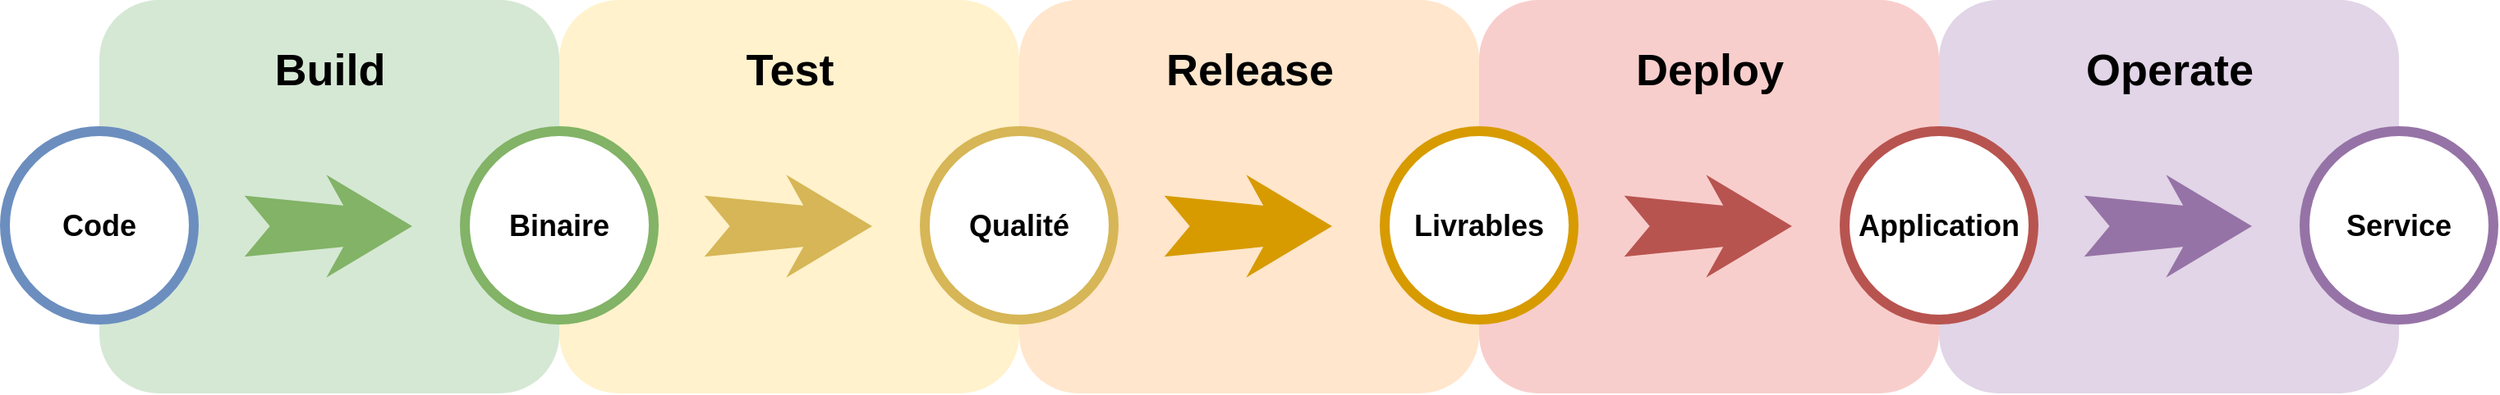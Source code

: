 <mxfile version="17.2.4" type="device" pages="2"><diagram name="pipeline" id="GxlhTrePMT0i2emklC80"><mxGraphModel dx="1350" dy="2144" grid="1" gridSize="10" guides="1" tooltips="1" connect="1" arrows="1" fold="1" page="1" pageScale="1.5" pageWidth="1169" pageHeight="826" background="#ffffff" math="0" shadow="0"><root><mxCell id="sU9KT1d8IJNA9rDZBwMd-0"/><mxCell id="QXfv7a0cR9f6kmZTeiy9-0" value="Couche non nommée" parent="sU9KT1d8IJNA9rDZBwMd-0" visible="0"/><mxCell id="QXfv7a0cR9f6kmZTeiy9-1" value="Monitor" style="whiteSpace=wrap;html=1;rounded=1;shadow=0;strokeWidth=8;fontSize=27;align=center;fillColor=#dae8fc;strokeColor=none;fontStyle=1;verticalAlign=top;spacingTop=20;" parent="QXfv7a0cR9f6kmZTeiy9-0" vertex="1"><mxGeometry x="1627.5" y="-660" width="280" height="240" as="geometry"/></mxCell><mxCell id="QXfv7a0cR9f6kmZTeiy9-2" value="" style="html=1;shadow=0;dashed=0;align=center;verticalAlign=middle;shape=mxgraph.arrows2.stylisedArrow;dy=0.6;dx=40;notch=15;feather=0.4;rounded=0;strokeWidth=1;fontSize=27;strokeColor=#6c8ebf;fillColor=#6C8EBF;" parent="QXfv7a0cR9f6kmZTeiy9-0" vertex="1"><mxGeometry x="1717" y="-552" width="100" height="60" as="geometry"/></mxCell><mxCell id="QXfv7a0cR9f6kmZTeiy9-3" value="Métriques" style="ellipse;whiteSpace=wrap;html=1;rounded=0;shadow=0;strokeWidth=6;fontSize=18;align=center;fillColor=default;strokeColor=#6c8ebf;fontStyle=1" parent="QXfv7a0cR9f6kmZTeiy9-0" vertex="1"><mxGeometry x="1850" y="-580" width="115" height="115" as="geometry"/></mxCell><mxCell id="sU9KT1d8IJNA9rDZBwMd-1" parent="sU9KT1d8IJNA9rDZBwMd-0"/><mxCell id="PzLIiWypvZCObp1dCSRY-1" value="Build" style="whiteSpace=wrap;html=1;rounded=1;shadow=0;strokeWidth=8;fontSize=27;align=center;fillColor=#d5e8d4;strokeColor=none;fontStyle=1;verticalAlign=top;spacingTop=20;" parent="sU9KT1d8IJNA9rDZBwMd-1" vertex="1"><mxGeometry x="227.5" y="-660" width="280" height="240" as="geometry"/></mxCell><mxCell id="PzLIiWypvZCObp1dCSRY-2" value="Test" style="whiteSpace=wrap;html=1;rounded=1;shadow=0;strokeWidth=8;fontSize=27;align=center;fillColor=#fff2cc;strokeColor=none;fontStyle=1;verticalAlign=top;spacingTop=20;" parent="sU9KT1d8IJNA9rDZBwMd-1" vertex="1"><mxGeometry x="507.5" y="-660" width="280" height="240" as="geometry"/></mxCell><mxCell id="PzLIiWypvZCObp1dCSRY-3" value="Release" style="whiteSpace=wrap;html=1;rounded=1;shadow=0;strokeWidth=8;fontSize=27;align=center;fillColor=#ffe6cc;strokeColor=none;fontStyle=1;verticalAlign=top;spacingTop=20;" parent="sU9KT1d8IJNA9rDZBwMd-1" vertex="1"><mxGeometry x="787.5" y="-660" width="280" height="240" as="geometry"/></mxCell><mxCell id="PzLIiWypvZCObp1dCSRY-4" value="Deploy" style="whiteSpace=wrap;html=1;rounded=1;shadow=0;strokeWidth=8;fontSize=27;align=center;fillColor=#f8cecc;strokeColor=none;fontStyle=1;verticalAlign=top;spacingTop=20;" parent="sU9KT1d8IJNA9rDZBwMd-1" vertex="1"><mxGeometry x="1067.5" y="-660" width="280" height="240" as="geometry"/></mxCell><mxCell id="PzLIiWypvZCObp1dCSRY-5" value="Operate" style="whiteSpace=wrap;html=1;rounded=1;shadow=0;strokeWidth=8;fontSize=27;align=center;fillColor=#e1d5e7;strokeColor=none;fontStyle=1;verticalAlign=top;spacingTop=20;" parent="sU9KT1d8IJNA9rDZBwMd-1" vertex="1"><mxGeometry x="1347.5" y="-660" width="280" height="240" as="geometry"/></mxCell><mxCell id="PzLIiWypvZCObp1dCSRY-6" value="Code" style="ellipse;whiteSpace=wrap;html=1;rounded=0;shadow=0;strokeWidth=6;fontSize=18;align=center;fillColor=#ffffff;strokeColor=#6c8ebf;fontStyle=1" parent="sU9KT1d8IJNA9rDZBwMd-1" vertex="1"><mxGeometry x="170" y="-580" width="115" height="115" as="geometry"/></mxCell><mxCell id="PzLIiWypvZCObp1dCSRY-7" value="" style="html=1;shadow=0;dashed=0;align=center;verticalAlign=middle;shape=mxgraph.arrows2.stylisedArrow;dy=0.6;dx=40;notch=15;feather=0.4;rounded=0;strokeWidth=1;fontSize=27;strokeColor=#82b366;fillColor=#82B366;" parent="sU9KT1d8IJNA9rDZBwMd-1" vertex="1"><mxGeometry x="317" y="-552" width="100" height="60" as="geometry"/></mxCell><mxCell id="PzLIiWypvZCObp1dCSRY-8" value="Binaire" style="ellipse;whiteSpace=wrap;html=1;rounded=0;shadow=0;strokeWidth=6;fontSize=18;align=center;fillColor=#ffffff;strokeColor=#82b366;fontStyle=1" parent="sU9KT1d8IJNA9rDZBwMd-1" vertex="1"><mxGeometry x="450" y="-580" width="115" height="115" as="geometry"/></mxCell><mxCell id="PzLIiWypvZCObp1dCSRY-9" value="" style="html=1;shadow=0;dashed=0;align=center;verticalAlign=middle;shape=mxgraph.arrows2.stylisedArrow;dy=0.6;dx=40;notch=15;feather=0.4;rounded=0;strokeWidth=1;fontSize=27;strokeColor=#d6b656;fillColor=#D6B656;" parent="sU9KT1d8IJNA9rDZBwMd-1" vertex="1"><mxGeometry x="597" y="-552" width="100" height="60" as="geometry"/></mxCell><mxCell id="PzLIiWypvZCObp1dCSRY-10" value="Qualité" style="ellipse;whiteSpace=wrap;html=1;rounded=0;shadow=0;strokeWidth=6;fontSize=18;align=center;fillColor=#ffffff;strokeColor=#d6b656;fontStyle=1" parent="sU9KT1d8IJNA9rDZBwMd-1" vertex="1"><mxGeometry x="730" y="-580" width="115" height="115" as="geometry"/></mxCell><mxCell id="PzLIiWypvZCObp1dCSRY-11" value="" style="html=1;shadow=0;dashed=0;align=center;verticalAlign=middle;shape=mxgraph.arrows2.stylisedArrow;dy=0.6;dx=40;notch=15;feather=0.4;rounded=0;strokeWidth=1;fontSize=27;strokeColor=#d79b00;fillColor=#D79B00;" parent="sU9KT1d8IJNA9rDZBwMd-1" vertex="1"><mxGeometry x="877" y="-552" width="100" height="60" as="geometry"/></mxCell><mxCell id="PzLIiWypvZCObp1dCSRY-12" value="Livrables" style="ellipse;whiteSpace=wrap;html=1;rounded=0;shadow=0;strokeWidth=6;fontSize=18;align=center;fillColor=#ffffff;strokeColor=#d79b00;fontStyle=1" parent="sU9KT1d8IJNA9rDZBwMd-1" vertex="1"><mxGeometry x="1010" y="-580" width="115" height="115" as="geometry"/></mxCell><mxCell id="PzLIiWypvZCObp1dCSRY-13" value="" style="html=1;shadow=0;dashed=0;align=center;verticalAlign=middle;shape=mxgraph.arrows2.stylisedArrow;dy=0.6;dx=40;notch=15;feather=0.4;rounded=0;strokeWidth=1;fontSize=27;strokeColor=#b85450;fillColor=#B85450;" parent="sU9KT1d8IJNA9rDZBwMd-1" vertex="1"><mxGeometry x="1157" y="-552" width="100" height="60" as="geometry"/></mxCell><mxCell id="PzLIiWypvZCObp1dCSRY-14" value="" style="html=1;shadow=0;dashed=0;align=center;verticalAlign=middle;shape=mxgraph.arrows2.stylisedArrow;dy=0.6;dx=40;notch=15;feather=0.4;rounded=0;strokeWidth=1;fontSize=27;strokeColor=#9673a6;fillColor=#9673A6;" parent="sU9KT1d8IJNA9rDZBwMd-1" vertex="1"><mxGeometry x="1437" y="-552" width="100" height="60" as="geometry"/></mxCell><mxCell id="PzLIiWypvZCObp1dCSRY-15" value="Service" style="ellipse;whiteSpace=wrap;html=1;rounded=0;shadow=0;strokeWidth=6;fontSize=18;align=center;fillColor=#ffffff;strokeColor=#9673a6;fontStyle=1" parent="sU9KT1d8IJNA9rDZBwMd-1" vertex="1"><mxGeometry x="1570" y="-580" width="115" height="115" as="geometry"/></mxCell><mxCell id="PzLIiWypvZCObp1dCSRY-16" value="Application" style="ellipse;whiteSpace=wrap;html=1;rounded=0;shadow=0;strokeWidth=6;fontSize=18;align=center;fillColor=#ffffff;strokeColor=#b85450;fontStyle=1" parent="sU9KT1d8IJNA9rDZBwMd-1" vertex="1"><mxGeometry x="1290" y="-580" width="115" height="115" as="geometry"/></mxCell></root></mxGraphModel></diagram><diagram name="cicd" id="12e1b939-464a-85fe-373e-61e167be1490"><mxGraphModel dx="1350" dy="905" grid="1" gridSize="10" guides="1" tooltips="1" connect="1" arrows="1" fold="1" page="1" pageScale="1.5" pageWidth="1169" pageHeight="826" background="#ffffff" math="0" shadow="0"><root><mxCell id="0"/><mxCell id="_pMvJJJEyCEcEPXtMMf0-126" value="cd" parent="0"/><mxCell id="_pMvJJJEyCEcEPXtMMf0-129" value="Release" style="whiteSpace=wrap;html=1;rounded=1;shadow=0;strokeWidth=8;fontSize=27;align=center;fillColor=#ffe6cc;strokeColor=none;fontStyle=1;verticalAlign=top;spacingTop=20;" parent="_pMvJJJEyCEcEPXtMMf0-126" vertex="1"><mxGeometry x="747" y="460" width="280" height="720" as="geometry"/></mxCell><mxCell id="tJbnmvKCuD47Bea1Zzkg-51" value="cd-2" parent="0"/><mxCell id="tJbnmvKCuD47Bea1Zzkg-52" value="Release" style="whiteSpace=wrap;html=1;rounded=1;shadow=0;strokeWidth=8;fontSize=27;align=center;fillColor=#ffe6cc;strokeColor=none;fontStyle=1;verticalAlign=top;spacingTop=20;" parent="tJbnmvKCuD47Bea1Zzkg-51" vertex="1"><mxGeometry x="747" y="460" width="280" height="720" as="geometry"/></mxCell><mxCell id="tJbnmvKCuD47Bea1Zzkg-66" value="Release" style="whiteSpace=wrap;html=1;rounded=1;shadow=0;strokeWidth=8;fontSize=27;align=center;fillColor=#ffe6cc;strokeColor=none;fontStyle=1;verticalAlign=top;spacingTop=20;" parent="tJbnmvKCuD47Bea1Zzkg-51" vertex="1"><mxGeometry x="747" y="460" width="280" height="720" as="geometry"/></mxCell><mxCell id="tJbnmvKCuD47Bea1Zzkg-69" value="Deploy" style="whiteSpace=wrap;html=1;rounded=1;shadow=0;strokeWidth=8;fontSize=27;align=center;fillColor=#f8cecc;strokeColor=none;fontStyle=1;verticalAlign=top;spacingTop=20;" parent="tJbnmvKCuD47Bea1Zzkg-51" vertex="1"><mxGeometry x="1027" y="460" width="280" height="720" as="geometry"/></mxCell><mxCell id="tJbnmvKCuD47Bea1Zzkg-56" value="cd-3" parent="0"/><mxCell id="tJbnmvKCuD47Bea1Zzkg-73" value="Operate" style="whiteSpace=wrap;html=1;rounded=1;shadow=0;strokeWidth=8;fontSize=27;align=center;fillColor=#e1d5e7;strokeColor=none;fontStyle=1;verticalAlign=top;spacingTop=20;" parent="tJbnmvKCuD47Bea1Zzkg-56" vertex="1"><mxGeometry x="1307" y="460" width="280" height="720" as="geometry"/></mxCell><mxCell id="tJbnmvKCuD47Bea1Zzkg-74" value="cd-back-white" parent="0"/><mxCell id="tJbnmvKCuD47Bea1Zzkg-75" value="Release" style="whiteSpace=wrap;html=1;rounded=1;shadow=0;strokeWidth=8;fontSize=27;align=center;fillColor=#ffe6cc;strokeColor=none;fontStyle=1;verticalAlign=top;spacingTop=20;" parent="tJbnmvKCuD47Bea1Zzkg-74" vertex="1"><mxGeometry x="747" y="460" width="280" height="720" as="geometry"/></mxCell><mxCell id="tJbnmvKCuD47Bea1Zzkg-76" value="&lt;span style=&quot;font-family: &amp;#34;helvetica&amp;#34; , &amp;#34;arial&amp;#34; , sans-serif ; font-size: 0px ; font-weight: 400 ; white-space: nowrap ; background-color: rgb(248 , 249 , 250)&quot;&gt;&lt;br&gt;&lt;/span&gt;" style="rounded=1;whiteSpace=wrap;html=1;fontSize=27;shadow=0;fontStyle=1;verticalAlign=top;strokeWidth=8;spacingTop=20;horizontal=0;strokeColor=none;opacity=40;" parent="tJbnmvKCuD47Bea1Zzkg-74" vertex="1"><mxGeometry x="6" y="970" width="1871" height="180" as="geometry"/></mxCell><mxCell id="tJbnmvKCuD47Bea1Zzkg-77" value="&lt;span style=&quot;font-family: &amp;#34;helvetica&amp;#34; , &amp;#34;arial&amp;#34; , sans-serif ; font-size: 0px ; font-weight: 400 ; white-space: nowrap ; background-color: rgb(248 , 249 , 250)&quot;&gt;&lt;br&gt;&lt;/span&gt;" style="rounded=1;whiteSpace=wrap;html=1;fontSize=27;shadow=0;fontStyle=1;verticalAlign=top;strokeWidth=8;spacingTop=20;horizontal=0;strokeColor=none;opacity=40;" parent="tJbnmvKCuD47Bea1Zzkg-74" vertex="1"><mxGeometry x="6" y="760" width="1871" height="180" as="geometry"/></mxCell><mxCell id="tJbnmvKCuD47Bea1Zzkg-78" value="" style="rounded=1;whiteSpace=wrap;html=1;fontSize=27;shadow=0;fontStyle=1;verticalAlign=top;strokeWidth=8;spacingTop=20;horizontal=0;strokeColor=none;opacity=40;" parent="tJbnmvKCuD47Bea1Zzkg-74" vertex="1"><mxGeometry x="10" y="550" width="1871" height="180" as="geometry"/></mxCell><mxCell id="_pMvJJJEyCEcEPXtMMf0-50" value="delivery" parent="0"/><mxCell id="tJbnmvKCuD47Bea1Zzkg-84" value="Continious Delivery" style="rounded=1;whiteSpace=wrap;html=1;fontSize=27;shadow=0;fontStyle=1;verticalAlign=top;strokeWidth=8;spacingTop=20;horizontal=0;strokeColor=none;opacity=40;fillColor=none;" parent="_pMvJJJEyCEcEPXtMMf0-50" vertex="1"><mxGeometry x="10" y="550" width="1871" height="180" as="geometry"/></mxCell><mxCell id="_pMvJJJEyCEcEPXtMMf0-55" value="Binaire" style="ellipse;whiteSpace=wrap;html=1;rounded=0;shadow=0;strokeWidth=6;fontSize=18;align=center;fillColor=default;strokeColor=#82b366;fontStyle=1" parent="_pMvJJJEyCEcEPXtMMf0-50" vertex="1"><mxGeometry x="690" y="582" width="115" height="115" as="geometry"/></mxCell><mxCell id="_pMvJJJEyCEcEPXtMMf0-58" value="" style="html=1;shadow=0;dashed=0;align=center;verticalAlign=middle;shape=mxgraph.arrows2.stylisedArrow;dy=0.6;dx=40;notch=15;feather=0.4;rounded=0;strokeWidth=1;fontSize=27;strokeColor=#d79b00;fillColor=#D79B00;" parent="_pMvJJJEyCEcEPXtMMf0-50" vertex="1"><mxGeometry x="836.5" y="610" width="100" height="60" as="geometry"/></mxCell><mxCell id="_pMvJJJEyCEcEPXtMMf0-59" value="Livrables" style="ellipse;whiteSpace=wrap;html=1;rounded=0;shadow=0;strokeWidth=6;fontSize=18;align=center;fillColor=#ffffff;strokeColor=#d79b00;fontStyle=1" parent="_pMvJJJEyCEcEPXtMMf0-50" vertex="1"><mxGeometry x="969.5" y="582" width="115" height="115" as="geometry"/></mxCell><mxCell id="_pMvJJJEyCEcEPXtMMf0-87" value="deployment" parent="0"/><mxCell id="tJbnmvKCuD47Bea1Zzkg-86" value="Continious Deployment&lt;span style=&quot;font-family: &amp;#34;helvetica&amp;#34; , &amp;#34;arial&amp;#34; , sans-serif ; font-size: 0px ; font-weight: 400 ; white-space: nowrap ; background-color: rgb(248 , 249 , 250)&quot;&gt;&lt;br&gt;&lt;/span&gt;" style="rounded=1;whiteSpace=wrap;html=1;fontSize=27;shadow=0;fontStyle=1;verticalAlign=top;strokeWidth=8;spacingTop=20;horizontal=0;strokeColor=none;opacity=40;fillColor=none;" parent="_pMvJJJEyCEcEPXtMMf0-87" vertex="1"><mxGeometry x="6" y="760" width="1871" height="180" as="geometry"/></mxCell><mxCell id="tJbnmvKCuD47Bea1Zzkg-33" value="" style="html=1;shadow=0;dashed=0;align=center;verticalAlign=middle;shape=mxgraph.arrows2.stylisedArrow;dy=0.6;dx=40;notch=15;feather=0.4;rounded=0;strokeWidth=1;fontSize=27;strokeColor=#b85450;fillColor=none;" parent="_pMvJJJEyCEcEPXtMMf0-87" vertex="1"><mxGeometry x="1116.5" y="610" width="100" height="60" as="geometry"/></mxCell><mxCell id="tJbnmvKCuD47Bea1Zzkg-36" value="Application" style="ellipse;whiteSpace=wrap;html=1;rounded=0;shadow=0;strokeWidth=6;fontSize=18;align=center;fillColor=default;strokeColor=#b85450;fontStyle=1" parent="_pMvJJJEyCEcEPXtMMf0-87" vertex="1"><mxGeometry x="1249.5" y="582.5" width="115" height="115" as="geometry"/></mxCell><mxCell id="_pMvJJJEyCEcEPXtMMf0-91" value="Binaire" style="ellipse;whiteSpace=wrap;html=1;rounded=0;shadow=0;strokeWidth=6;fontSize=18;align=center;fillColor=default;strokeColor=#82b366;fontStyle=1" parent="_pMvJJJEyCEcEPXtMMf0-87" vertex="1"><mxGeometry x="690" y="792.5" width="115" height="115" as="geometry"/></mxCell><mxCell id="_pMvJJJEyCEcEPXtMMf0-94" value="" style="html=1;shadow=0;dashed=0;align=center;verticalAlign=middle;shape=mxgraph.arrows2.stylisedArrow;dy=0.6;dx=40;notch=15;feather=0.4;rounded=0;strokeWidth=1;fontSize=27;strokeColor=#d79b00;fillColor=#D79B00;" parent="_pMvJJJEyCEcEPXtMMf0-87" vertex="1"><mxGeometry x="836.5" y="820.5" width="100" height="60" as="geometry"/></mxCell><mxCell id="_pMvJJJEyCEcEPXtMMf0-95" value="&lt;span style=&quot;color: rgb(0, 0, 0); font-family: helvetica; font-size: 18px; font-style: normal; font-weight: 700; letter-spacing: normal; text-align: center; text-indent: 0px; text-transform: none; word-spacing: 0px; background-color: rgb(248, 249, 250); display: inline; float: none;&quot;&gt;Livrables&lt;/span&gt;" style="ellipse;whiteSpace=wrap;html=1;rounded=0;shadow=0;strokeWidth=6;fontSize=18;align=center;fillColor=#ffffff;strokeColor=#d79b00;fontStyle=1" parent="_pMvJJJEyCEcEPXtMMf0-87" vertex="1"><mxGeometry x="969.5" y="792.5" width="115" height="115" as="geometry"/></mxCell><mxCell id="_pMvJJJEyCEcEPXtMMf0-96" value="" style="html=1;shadow=0;dashed=0;align=center;verticalAlign=middle;shape=mxgraph.arrows2.stylisedArrow;dy=0.6;dx=40;notch=15;feather=0.4;rounded=0;strokeWidth=1;fontSize=27;strokeColor=#b85450;fillColor=#B85450;" parent="_pMvJJJEyCEcEPXtMMf0-87" vertex="1"><mxGeometry x="1116.5" y="820.5" width="100" height="60" as="geometry"/></mxCell><mxCell id="_pMvJJJEyCEcEPXtMMf0-98" value="Application" style="ellipse;whiteSpace=wrap;html=1;rounded=0;shadow=0;strokeWidth=6;fontSize=18;align=center;fillColor=#ffffff;strokeColor=#b85450;fontStyle=1" parent="_pMvJJJEyCEcEPXtMMf0-87" vertex="1"><mxGeometry x="1249.5" y="792.5" width="115" height="115" as="geometry"/></mxCell><mxCell id="_pMvJJJEyCEcEPXtMMf0-112" value="development" parent="0"/><mxCell id="tJbnmvKCuD47Bea1Zzkg-90" value="Continious Developpement&lt;span style=&quot;font-family: &amp;#34;helvetica&amp;#34; , &amp;#34;arial&amp;#34; , sans-serif ; font-size: 0px ; font-weight: 400 ; white-space: nowrap ; background-color: rgb(248 , 249 , 250)&quot;&gt;&lt;br&gt;&lt;/span&gt;" style="rounded=1;whiteSpace=wrap;html=1;fontSize=27;shadow=0;fontStyle=1;verticalAlign=top;strokeWidth=8;spacingTop=20;horizontal=0;strokeColor=none;opacity=40;fillColor=none;" parent="_pMvJJJEyCEcEPXtMMf0-112" vertex="1"><mxGeometry x="16" y="970" width="1871" height="180" as="geometry"/></mxCell><mxCell id="_pMvJJJEyCEcEPXtMMf0-117" value="Binaire" style="ellipse;whiteSpace=wrap;html=1;rounded=0;shadow=0;strokeWidth=6;fontSize=18;align=center;fillColor=default;strokeColor=#82b366;fontStyle=1" parent="_pMvJJJEyCEcEPXtMMf0-112" vertex="1"><mxGeometry x="690" y="1002.5" width="115" height="115" as="geometry"/></mxCell><mxCell id="_pMvJJJEyCEcEPXtMMf0-120" value="" style="html=1;shadow=0;dashed=0;align=center;verticalAlign=middle;shape=mxgraph.arrows2.stylisedArrow;dy=0.6;dx=40;notch=15;feather=0.4;rounded=0;strokeWidth=1;fontSize=27;strokeColor=#d79b00;fillColor=#D79B00;" parent="_pMvJJJEyCEcEPXtMMf0-112" vertex="1"><mxGeometry x="836.5" y="1030.5" width="100" height="60" as="geometry"/></mxCell><mxCell id="_pMvJJJEyCEcEPXtMMf0-121" value="Livrables" style="ellipse;whiteSpace=wrap;html=1;rounded=0;shadow=0;strokeWidth=6;fontSize=18;align=center;fillColor=#ffffff;strokeColor=#d79b00;fontStyle=1" parent="_pMvJJJEyCEcEPXtMMf0-112" vertex="1"><mxGeometry x="969.5" y="1002.5" width="115" height="115" as="geometry"/></mxCell><mxCell id="_pMvJJJEyCEcEPXtMMf0-122" value="" style="html=1;shadow=0;dashed=0;align=center;verticalAlign=middle;shape=mxgraph.arrows2.stylisedArrow;dy=0.6;dx=40;notch=15;feather=0.4;rounded=0;strokeWidth=1;fontSize=27;strokeColor=#b85450;fillColor=#B85450;" parent="_pMvJJJEyCEcEPXtMMf0-112" vertex="1"><mxGeometry x="1116.5" y="1030.5" width="100" height="60" as="geometry"/></mxCell><mxCell id="_pMvJJJEyCEcEPXtMMf0-123" value="" style="html=1;shadow=0;dashed=0;align=center;verticalAlign=middle;shape=mxgraph.arrows2.stylisedArrow;dy=0.6;dx=40;notch=15;feather=0.4;rounded=0;strokeWidth=1;fontSize=27;strokeColor=#9673a6;fillColor=#9673A6;" parent="_pMvJJJEyCEcEPXtMMf0-112" vertex="1"><mxGeometry x="1396.5" y="1030.5" width="100" height="60" as="geometry"/></mxCell><mxCell id="_pMvJJJEyCEcEPXtMMf0-124" value="Application" style="ellipse;whiteSpace=wrap;html=1;rounded=0;shadow=0;strokeWidth=6;fontSize=18;align=center;fillColor=#ffffff;strokeColor=#b85450;fontStyle=1" parent="_pMvJJJEyCEcEPXtMMf0-112" vertex="1"><mxGeometry x="1249.5" y="1002.5" width="115" height="115" as="geometry"/></mxCell><mxCell id="_pMvJJJEyCEcEPXtMMf0-125" value="Service" style="ellipse;whiteSpace=wrap;html=1;rounded=0;shadow=0;strokeWidth=6;fontSize=18;align=center;fillColor=default;strokeColor=#9673a6;fontStyle=1" parent="_pMvJJJEyCEcEPXtMMf0-112" vertex="1"><mxGeometry x="1530" y="1002.5" width="115" height="115" as="geometry"/></mxCell><mxCell id="tJbnmvKCuD47Bea1Zzkg-91" value="" style="html=1;shadow=0;dashed=0;align=center;verticalAlign=middle;shape=mxgraph.arrows2.stylisedArrow;dy=0.6;dx=40;notch=15;feather=0.4;rounded=0;strokeWidth=1;fontSize=27;strokeColor=#9673a6;fillColor=none;" parent="_pMvJJJEyCEcEPXtMMf0-112" vertex="1"><mxGeometry x="1396.5" y="818" width="100" height="60" as="geometry"/></mxCell><mxCell id="tJbnmvKCuD47Bea1Zzkg-92" value="Service" style="ellipse;whiteSpace=wrap;html=1;rounded=0;shadow=0;strokeWidth=6;fontSize=18;align=center;fillColor=default;strokeColor=#9673a6;fontStyle=1" parent="_pMvJJJEyCEcEPXtMMf0-112" vertex="1"><mxGeometry x="1530" y="790" width="115" height="115" as="geometry"/></mxCell><mxCell id="tJbnmvKCuD47Bea1Zzkg-93" value="" style="html=1;shadow=0;dashed=0;align=center;verticalAlign=middle;shape=mxgraph.arrows2.stylisedArrow;dy=0.6;dx=40;notch=15;feather=0.4;rounded=0;strokeWidth=1;fontSize=27;strokeColor=#9673a6;fillColor=none;" parent="_pMvJJJEyCEcEPXtMMf0-112" vertex="1"><mxGeometry x="1390" y="608" width="100" height="60" as="geometry"/></mxCell><mxCell id="tJbnmvKCuD47Bea1Zzkg-94" value="Service" style="ellipse;whiteSpace=wrap;html=1;rounded=0;shadow=0;strokeWidth=6;fontSize=18;align=center;fillColor=default;strokeColor=#9673a6;fontStyle=1" parent="_pMvJJJEyCEcEPXtMMf0-112" vertex="1"><mxGeometry x="1523.5" y="580" width="115" height="115" as="geometry"/></mxCell><mxCell id="1lLEFykzbHMJFJv1d8XY-1" value="" style="text;whiteSpace=wrap;html=1;" vertex="1" parent="_pMvJJJEyCEcEPXtMMf0-112"><mxGeometry x="490" y="330" width="30" height="30" as="geometry"/></mxCell><mxCell id="_pMvJJJEyCEcEPXtMMf0-143" value="ci" parent="0" visible="0"/><mxCell id="_pMvJJJEyCEcEPXtMMf0-144" value="Build" style="whiteSpace=wrap;html=1;rounded=1;shadow=0;strokeWidth=8;fontSize=27;align=center;fillColor=#d5e8d4;strokeColor=none;fontStyle=1;verticalAlign=top;spacingTop=20;" parent="_pMvJJJEyCEcEPXtMMf0-143" vertex="1"><mxGeometry x="187" y="50" width="280" height="490" as="geometry"/></mxCell><mxCell id="tJbnmvKCuD47Bea1Zzkg-37" value="ci-2" parent="0" visible="0"/><mxCell id="tJbnmvKCuD47Bea1Zzkg-38" value="Build" style="whiteSpace=wrap;html=1;rounded=1;shadow=0;strokeWidth=8;fontSize=27;align=center;fillColor=#d5e8d4;strokeColor=none;fontStyle=1;verticalAlign=top;spacingTop=20;" parent="tJbnmvKCuD47Bea1Zzkg-37" vertex="1"><mxGeometry x="187" y="50" width="280" height="490" as="geometry"/></mxCell><mxCell id="tJbnmvKCuD47Bea1Zzkg-45" value="Test" style="whiteSpace=wrap;html=1;rounded=1;shadow=0;strokeWidth=8;fontSize=27;align=center;fillColor=#fff2cc;strokeColor=none;fontStyle=1;verticalAlign=top;spacingTop=20;" parent="tJbnmvKCuD47Bea1Zzkg-37" vertex="1"><mxGeometry x="467" y="50" width="280" height="490" as="geometry"/></mxCell><mxCell id="6oBPWyn5uaXKUTaKok9M-4" value="rencontre-back" parent="0" visible="0"/><mxCell id="6oBPWyn5uaXKUTaKok9M-5" value="Deploy" style="whiteSpace=wrap;html=1;rounded=1;shadow=0;strokeWidth=8;fontSize=27;align=center;fillColor=#f8cecc;strokeColor=none;fontStyle=1;verticalAlign=top;spacingTop=20;" parent="6oBPWyn5uaXKUTaKok9M-4" vertex="1"><mxGeometry x="1027" y="50" width="280" height="490" as="geometry"/></mxCell><mxCell id="6oBPWyn5uaXKUTaKok9M-6" value="Operate" style="whiteSpace=wrap;html=1;rounded=1;shadow=0;strokeWidth=8;fontSize=27;align=center;fillColor=#e1d5e7;strokeColor=none;fontStyle=1;verticalAlign=top;spacingTop=20;" parent="6oBPWyn5uaXKUTaKok9M-4" vertex="1"><mxGeometry x="1307" y="50" width="280" height="490" as="geometry"/></mxCell><mxCell id="6oBPWyn5uaXKUTaKok9M-7" value="Release" style="whiteSpace=wrap;html=1;rounded=1;shadow=0;strokeWidth=8;fontSize=27;align=center;fillColor=#ffe6cc;strokeColor=none;fontStyle=1;verticalAlign=top;spacingTop=20;" parent="6oBPWyn5uaXKUTaKok9M-4" vertex="1"><mxGeometry x="747" y="50" width="280" height="490" as="geometry"/></mxCell><mxCell id="tJbnmvKCuD47Bea1Zzkg-46" value="ci-white-back" parent="0" visible="0"/><mxCell id="tJbnmvKCuD47Bea1Zzkg-49" value="" style="rounded=1;whiteSpace=wrap;html=1;fontSize=27;shadow=0;fontStyle=1;verticalAlign=top;strokeWidth=8;spacingTop=20;horizontal=0;strokeColor=none;opacity=40;" parent="tJbnmvKCuD47Bea1Zzkg-46" vertex="1"><mxGeometry x="6" y="340" width="1871" height="180" as="geometry"/></mxCell><mxCell id="tJbnmvKCuD47Bea1Zzkg-50" value="" style="rounded=1;whiteSpace=wrap;html=1;fontSize=27;shadow=0;fontStyle=1;verticalAlign=top;strokeWidth=8;spacingTop=20;horizontal=0;strokeColor=none;opacity=40;" parent="tJbnmvKCuD47Bea1Zzkg-46" vertex="1"><mxGeometry x="10" y="130" width="1871" height="180" as="geometry"/></mxCell><mxCell id="_pMvJJJEyCEcEPXtMMf0-1" value="integration" parent="0" visible="0"/><mxCell id="_pMvJJJEyCEcEPXtMMf0-3" value="Continious Integration" style="rounded=1;whiteSpace=wrap;html=1;fontSize=27;shadow=0;fontStyle=1;verticalAlign=top;strokeWidth=8;spacingTop=20;horizontal=0;strokeColor=none;opacity=40;fillColor=none;" parent="_pMvJJJEyCEcEPXtMMf0-1" vertex="1"><mxGeometry x="6" y="340" width="1871" height="180" as="geometry"/></mxCell><mxCell id="_pMvJJJEyCEcEPXtMMf0-5" value="Code" style="ellipse;whiteSpace=wrap;html=1;rounded=0;shadow=0;strokeWidth=6;fontSize=18;align=center;fillColor=#ffffff;strokeColor=#6c8ebf;fontStyle=1" parent="_pMvJJJEyCEcEPXtMMf0-1" vertex="1"><mxGeometry x="130" y="372" width="115" height="115" as="geometry"/></mxCell><mxCell id="_pMvJJJEyCEcEPXtMMf0-6" value="" style="html=1;shadow=0;dashed=0;align=center;verticalAlign=middle;shape=mxgraph.arrows2.stylisedArrow;dy=0.6;dx=40;notch=15;feather=0.4;rounded=0;strokeWidth=1;fontSize=27;strokeColor=#82b366;fillColor=#82B366;" parent="_pMvJJJEyCEcEPXtMMf0-1" vertex="1"><mxGeometry x="277" y="400" width="100" height="60" as="geometry"/></mxCell><mxCell id="_pMvJJJEyCEcEPXtMMf0-7" value="Binaire" style="ellipse;whiteSpace=wrap;html=1;rounded=0;shadow=0;strokeWidth=6;fontSize=18;align=center;fillColor=#ffffff;strokeColor=#82b366;fontStyle=1" parent="_pMvJJJEyCEcEPXtMMf0-1" vertex="1"><mxGeometry x="410" y="372" width="115" height="115" as="geometry"/></mxCell><mxCell id="_pMvJJJEyCEcEPXtMMf0-8" value="" style="html=1;shadow=0;dashed=0;align=center;verticalAlign=middle;shape=mxgraph.arrows2.stylisedArrow;dy=0.6;dx=40;notch=15;feather=0.4;rounded=0;strokeWidth=1;fontSize=27;strokeColor=#d6b656;fillColor=#D6B656;" parent="_pMvJJJEyCEcEPXtMMf0-1" vertex="1"><mxGeometry x="557" y="400" width="100" height="60" as="geometry"/></mxCell><mxCell id="_pMvJJJEyCEcEPXtMMf0-9" value="Métriques" style="ellipse;whiteSpace=wrap;html=1;rounded=0;shadow=0;strokeWidth=6;fontSize=18;align=center;fillColor=#ffffff;strokeColor=#d6b656;fontStyle=1" parent="_pMvJJJEyCEcEPXtMMf0-1" vertex="1"><mxGeometry x="690" y="372" width="115" height="115" as="geometry"/></mxCell><mxCell id="1" value="build" parent="0" visible="0"/><mxCell id="ABmAp-OiKoNEiqLAQWe1-93" value="Continious Build" style="rounded=1;whiteSpace=wrap;html=1;fontSize=27;shadow=0;fontStyle=1;verticalAlign=top;strokeWidth=8;spacingTop=20;horizontal=0;strokeColor=none;opacity=40;fillColor=none;" parent="1" vertex="1"><mxGeometry x="10" y="130" width="1871" height="180" as="geometry"/></mxCell><mxCell id="60da8b9f42644d3a-8" value="Code" style="ellipse;whiteSpace=wrap;html=1;rounded=0;shadow=0;strokeWidth=6;fontSize=18;align=center;fillColor=#ffffff;strokeColor=#6c8ebf;fontStyle=1" parent="1" vertex="1"><mxGeometry x="130" y="160" width="115" height="115" as="geometry"/></mxCell><mxCell id="60da8b9f42644d3a-9" value="" style="html=1;shadow=0;dashed=0;align=center;verticalAlign=middle;shape=mxgraph.arrows2.stylisedArrow;dy=0.6;dx=40;notch=15;feather=0.4;rounded=0;strokeWidth=1;fontSize=27;strokeColor=#82b366;fillColor=#82B366;" parent="1" vertex="1"><mxGeometry x="277" y="188" width="100" height="60" as="geometry"/></mxCell><mxCell id="60da8b9f42644d3a-22" value="Binaire" style="ellipse;whiteSpace=wrap;html=1;rounded=0;shadow=0;strokeWidth=6;fontSize=18;align=center;fillColor=#ffffff;strokeColor=#82b366;fontStyle=1" parent="1" vertex="1"><mxGeometry x="410" y="160" width="115" height="115" as="geometry"/></mxCell><mxCell id="6oBPWyn5uaXKUTaKok9M-17" value="rencontre" parent="0" visible="0"/><mxCell id="6oBPWyn5uaXKUTaKok9M-21" value="Continious Developpement&lt;span style=&quot;font-family: &amp;#34;helvetica&amp;#34; , &amp;#34;arial&amp;#34; , sans-serif ; font-size: 0px ; font-weight: 400 ; white-space: nowrap ; background-color: rgb(248 , 249 , 250)&quot;&gt;&lt;br&gt;&lt;/span&gt;" style="rounded=1;whiteSpace=wrap;html=1;fontSize=27;shadow=0;fontStyle=1;verticalAlign=top;strokeWidth=8;spacingTop=20;horizontal=0;strokeColor=none;opacity=40;fillColor=none;" parent="6oBPWyn5uaXKUTaKok9M-17" vertex="1"><mxGeometry x="10" y="130" width="1871" height="180" as="geometry"/></mxCell><mxCell id="6oBPWyn5uaXKUTaKok9M-23" value="" style="html=1;shadow=0;dashed=0;align=center;verticalAlign=middle;shape=mxgraph.arrows2.stylisedArrow;dy=0.6;dx=40;notch=15;feather=0.4;rounded=0;strokeWidth=1;fontSize=27;strokeColor=#d79b00;fillColor=#D79B00;" parent="6oBPWyn5uaXKUTaKok9M-17" vertex="1"><mxGeometry x="835.5" y="188.5" width="100" height="60" as="geometry"/></mxCell><mxCell id="6oBPWyn5uaXKUTaKok9M-24" value="Livrables" style="ellipse;whiteSpace=wrap;html=1;rounded=0;shadow=0;strokeWidth=6;fontSize=18;align=center;fillColor=#ffffff;strokeColor=#d79b00;fontStyle=1" parent="6oBPWyn5uaXKUTaKok9M-17" vertex="1"><mxGeometry x="968.5" y="160.5" width="115" height="115" as="geometry"/></mxCell><mxCell id="6oBPWyn5uaXKUTaKok9M-25" value="" style="html=1;shadow=0;dashed=0;align=center;verticalAlign=middle;shape=mxgraph.arrows2.stylisedArrow;dy=0.6;dx=40;notch=15;feather=0.4;rounded=0;strokeWidth=1;fontSize=27;strokeColor=#b85450;fillColor=#B85450;" parent="6oBPWyn5uaXKUTaKok9M-17" vertex="1"><mxGeometry x="1115.5" y="188.5" width="100" height="60" as="geometry"/></mxCell><mxCell id="6oBPWyn5uaXKUTaKok9M-26" value="" style="html=1;shadow=0;dashed=0;align=center;verticalAlign=middle;shape=mxgraph.arrows2.stylisedArrow;dy=0.6;dx=40;notch=15;feather=0.4;rounded=0;strokeWidth=1;fontSize=27;strokeColor=#9673a6;fillColor=#9673A6;" parent="6oBPWyn5uaXKUTaKok9M-17" vertex="1"><mxGeometry x="1395.5" y="188.5" width="100" height="60" as="geometry"/></mxCell><mxCell id="6oBPWyn5uaXKUTaKok9M-27" value="Application" style="ellipse;whiteSpace=wrap;html=1;rounded=0;shadow=0;strokeWidth=6;fontSize=18;align=center;fillColor=#ffffff;strokeColor=#b85450;fontStyle=1" parent="6oBPWyn5uaXKUTaKok9M-17" vertex="1"><mxGeometry x="1248.5" y="160.5" width="115" height="115" as="geometry"/></mxCell><mxCell id="6oBPWyn5uaXKUTaKok9M-28" value="Service" style="ellipse;whiteSpace=wrap;html=1;rounded=0;shadow=0;strokeWidth=6;fontSize=18;align=center;fillColor=default;strokeColor=#9673a6;fontStyle=1" parent="6oBPWyn5uaXKUTaKok9M-17" vertex="1"><mxGeometry x="1529" y="160.5" width="115" height="115" as="geometry"/></mxCell><mxCell id="6oBPWyn5uaXKUTaKok9M-35" value="Binaire" style="ellipse;whiteSpace=wrap;html=1;rounded=0;shadow=0;strokeWidth=6;fontSize=18;align=center;fillColor=#ffffff;strokeColor=#82b366;fontStyle=1" parent="6oBPWyn5uaXKUTaKok9M-17" vertex="1"><mxGeometry x="410" y="161" width="115" height="115" as="geometry"/></mxCell><mxCell id="6oBPWyn5uaXKUTaKok9M-33" value="trace" parent="0" visible="0"/><mxCell id="6oBPWyn5uaXKUTaKok9M-34" value="Binaire" style="rounded=1;whiteSpace=wrap;html=1;shadow=0;fontFamily=Helvetica;fontSize=18;fontColor=rgb(0, 0, 0);align=center;strokeColor=#82b366;strokeWidth=6;fillColor=rgb(255, 255, 255);arcSize=50;fontStyle=1" parent="6oBPWyn5uaXKUTaKok9M-33" vertex="1"><mxGeometry x="410" y="160.5" width="115" height="329.5" as="geometry"/></mxCell></root></mxGraphModel></diagram></mxfile>